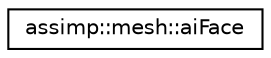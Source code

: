 digraph "Graphical Class Hierarchy"
{
  edge [fontname="Helvetica",fontsize="10",labelfontname="Helvetica",labelfontsize="10"];
  node [fontname="Helvetica",fontsize="10",shape=record];
  rankdir="LR";
  Node1 [label="assimp::mesh::aiFace",height=0.2,width=0.4,color="black", fillcolor="white", style="filled",URL="$structassimp_1_1mesh_1_1ai_face.html"];
}
